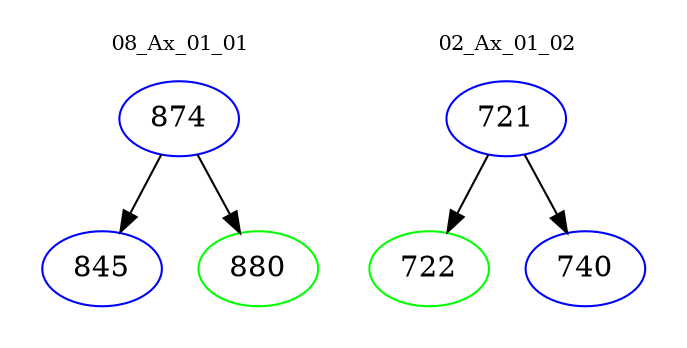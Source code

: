 digraph{
subgraph cluster_0 {
color = white
label = "08_Ax_01_01";
fontsize=10;
T0_874 [label="874", color="blue"]
T0_874 -> T0_845 [color="black"]
T0_845 [label="845", color="blue"]
T0_874 -> T0_880 [color="black"]
T0_880 [label="880", color="green"]
}
subgraph cluster_1 {
color = white
label = "02_Ax_01_02";
fontsize=10;
T1_721 [label="721", color="blue"]
T1_721 -> T1_722 [color="black"]
T1_722 [label="722", color="green"]
T1_721 -> T1_740 [color="black"]
T1_740 [label="740", color="blue"]
}
}
